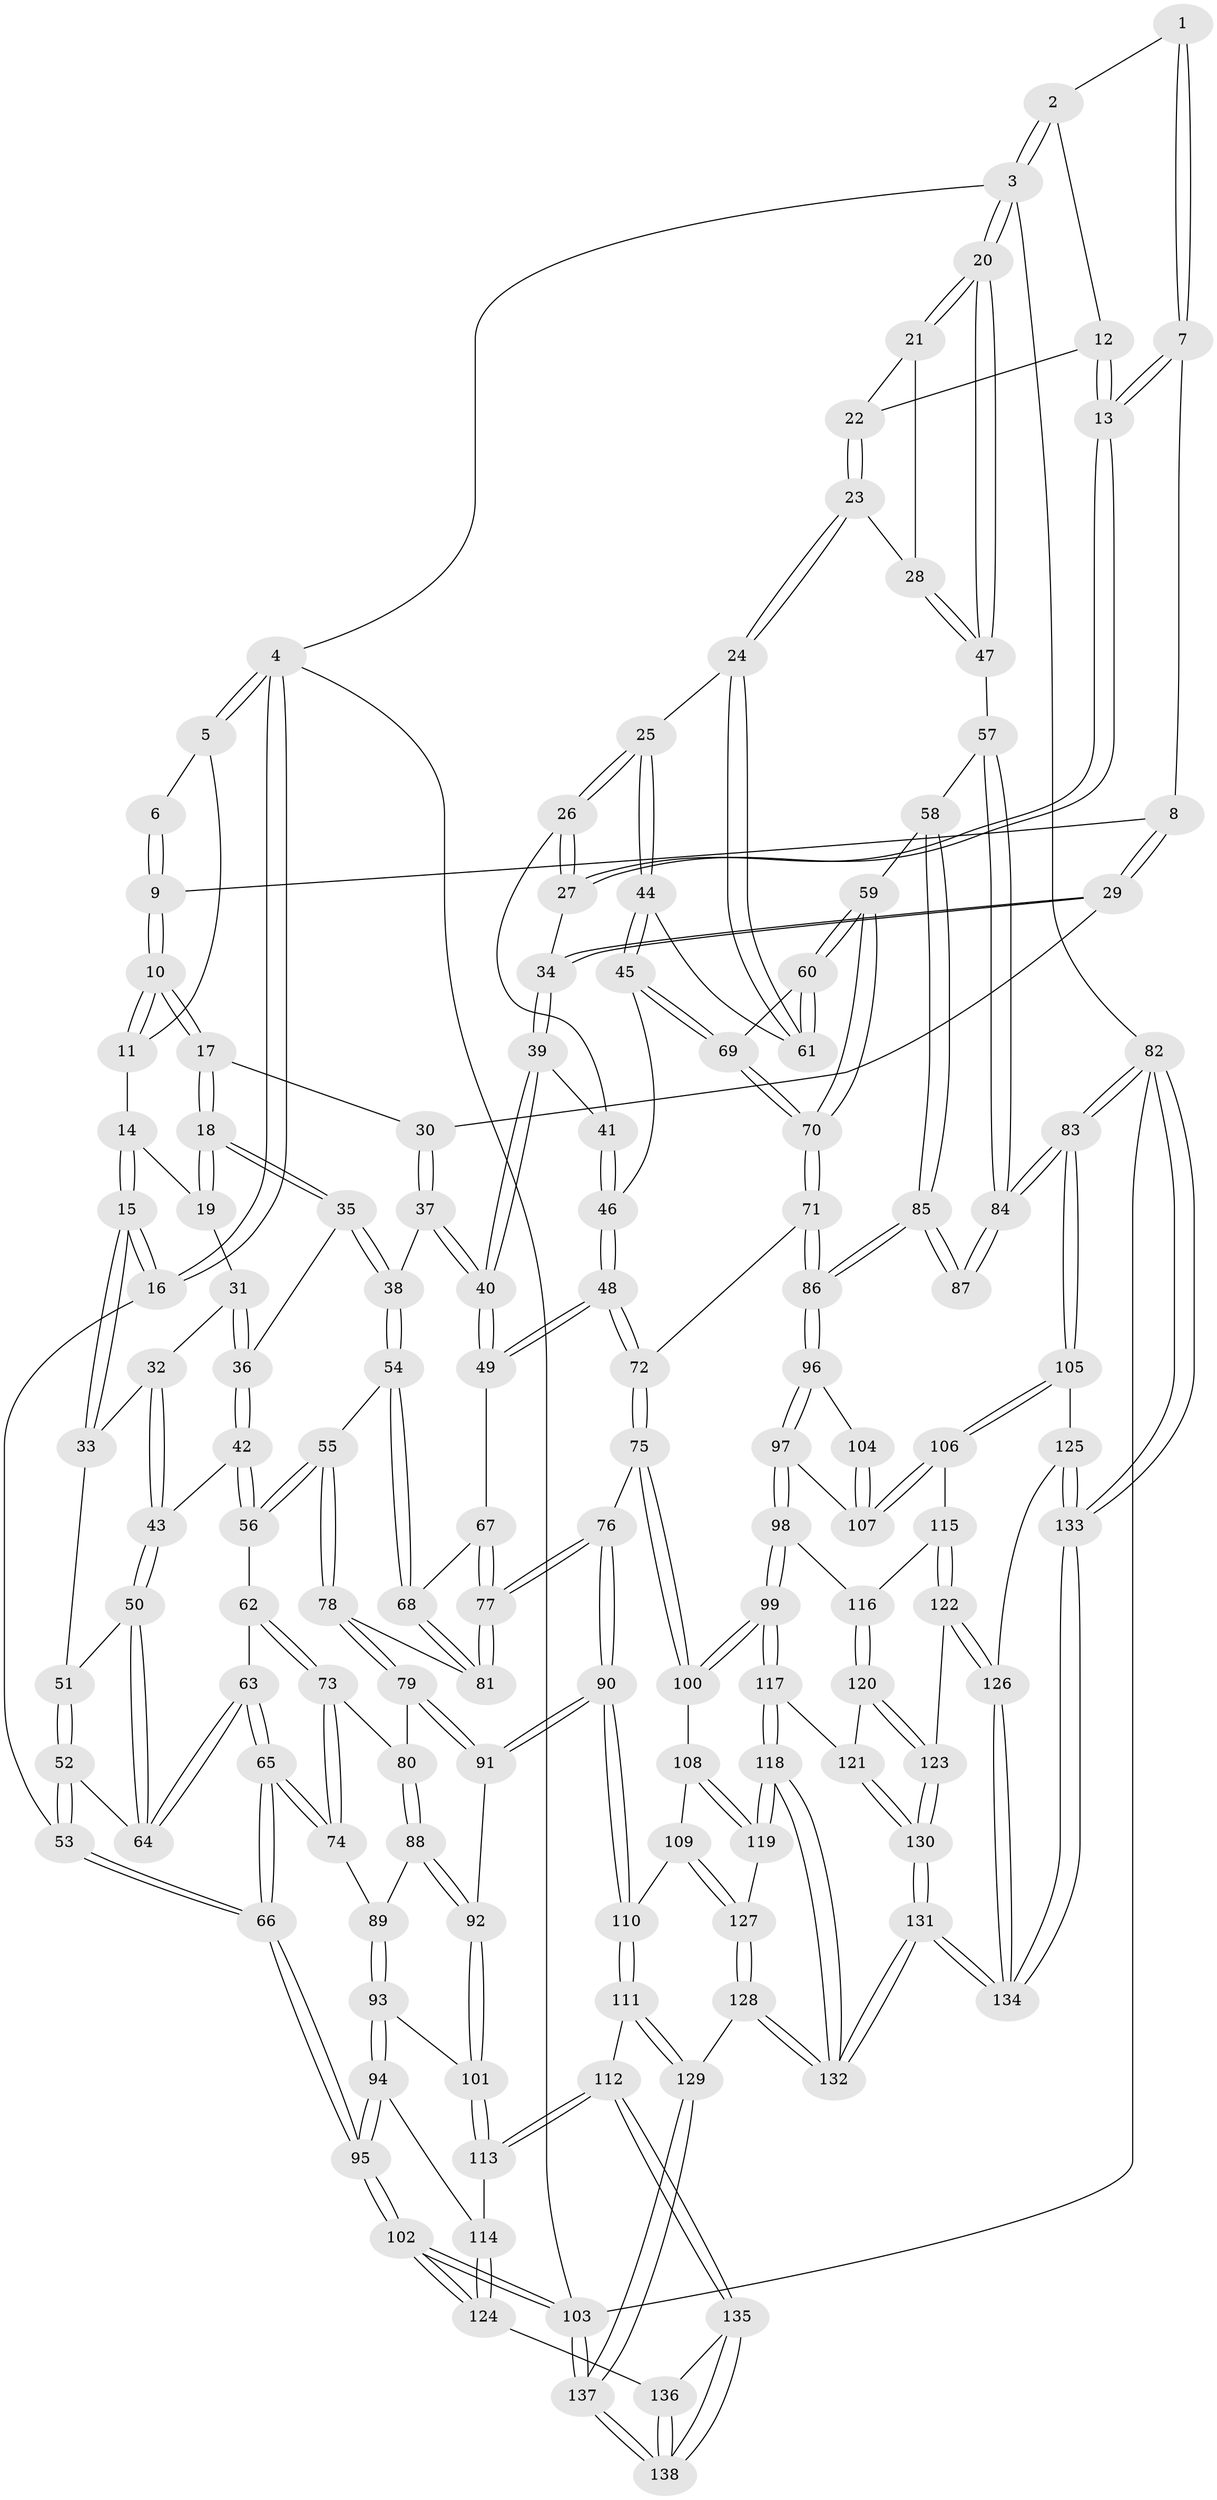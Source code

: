 // Generated by graph-tools (version 1.1) at 2025/27/03/09/25 03:27:06]
// undirected, 138 vertices, 342 edges
graph export_dot {
graph [start="1"]
  node [color=gray90,style=filled];
  1 [pos="+0.4798612001539239+0"];
  2 [pos="+0.9381701859042954+0"];
  3 [pos="+1+0"];
  4 [pos="+0+0"];
  5 [pos="+0.04284469391360815+0"];
  6 [pos="+0.42993660348684837+0"];
  7 [pos="+0.5937927983949401+0.1168450280460876"];
  8 [pos="+0.5054036361732203+0.1316068529687558"];
  9 [pos="+0.3807090234939996+0.04443375206784998"];
  10 [pos="+0.32877833257742706+0.11566045945199213"];
  11 [pos="+0.1187765241699987+0"];
  12 [pos="+0.778551126390882+0.017039206368073073"];
  13 [pos="+0.6387754068620299+0.14701674613307036"];
  14 [pos="+0.11643186055015119+0.032477137113303044"];
  15 [pos="+0+0.20436137642092428"];
  16 [pos="+0+0.20319092970304997"];
  17 [pos="+0.32789269256699055+0.11966654421135943"];
  18 [pos="+0.2436428013903625+0.19929078655203109"];
  19 [pos="+0.12470052525216663+0.11014589752497096"];
  20 [pos="+1+0"];
  21 [pos="+0.8889957780459661+0.13782955768832975"];
  22 [pos="+0.80724294445136+0.08260800386130732"];
  23 [pos="+0.8325535626609465+0.25413398761256023"];
  24 [pos="+0.8296978711980931+0.2565595157516016"];
  25 [pos="+0.6521654199053257+0.1943032275327886"];
  26 [pos="+0.6509482723878502+0.19228553945340704"];
  27 [pos="+0.6395017007290831+0.15139540969262438"];
  28 [pos="+0.8865169762948563+0.23642043604502713"];
  29 [pos="+0.4525827810198445+0.19931968107490597"];
  30 [pos="+0.3973304263693019+0.1890136094798065"];
  31 [pos="+0.06820585925675074+0.17424951208488512"];
  32 [pos="+0.010164391860951019+0.2109503006003997"];
  33 [pos="+0+0.21252908627746736"];
  34 [pos="+0.47195503657964377+0.23689902045486852"];
  35 [pos="+0.23892032787278733+0.24262923862196906"];
  36 [pos="+0.18270488242316912+0.2774618809161524"];
  37 [pos="+0.3547215031881911+0.34099684932196156"];
  38 [pos="+0.33767319416598246+0.34201800433807095"];
  39 [pos="+0.4792091343485305+0.2710126529160947"];
  40 [pos="+0.4435521259056736+0.3650716781845322"];
  41 [pos="+0.5358735491455533+0.25984684320337487"];
  42 [pos="+0.1643584837184279+0.29618520657222835"];
  43 [pos="+0.09747565980481643+0.30043673934133297"];
  44 [pos="+0.6421303242554331+0.29732866841814487"];
  45 [pos="+0.5998229982288291+0.3867379037527273"];
  46 [pos="+0.5983378938658691+0.386939841323068"];
  47 [pos="+1+0.2324632239765321"];
  48 [pos="+0.5019686573340056+0.4108703144650313"];
  49 [pos="+0.47243233747733715+0.39772542658084925"];
  50 [pos="+0.06654372224170813+0.3465530930735496"];
  51 [pos="+0.011613133497785588+0.3030911027544907"];
  52 [pos="+0.02398240252159695+0.38444632168633003"];
  53 [pos="+0+0.419894876269948"];
  54 [pos="+0.3290633365468417+0.35386717008998536"];
  55 [pos="+0.17973955386163318+0.4374244263335538"];
  56 [pos="+0.17688241253877574+0.43559676315544577"];
  57 [pos="+1+0.23526804933188503"];
  58 [pos="+0.8553978199027792+0.4510047184418657"];
  59 [pos="+0.8547126787917442+0.4504752001943995"];
  60 [pos="+0.8156067271652058+0.3751507659183576"];
  61 [pos="+0.8147168444580651+0.36736768818053595"];
  62 [pos="+0.1375122104494121+0.4374334968744777"];
  63 [pos="+0.09010213263079885+0.4276455597795961"];
  64 [pos="+0.050683332168898816+0.3841388861133286"];
  65 [pos="+0+0.5686392293228901"];
  66 [pos="+0+0.5960894260769612"];
  67 [pos="+0.40711912867245426+0.47819305733433787"];
  68 [pos="+0.3156115171622681+0.4798723232544405"];
  69 [pos="+0.6245713305813736+0.40629749876227605"];
  70 [pos="+0.6745882287304251+0.5076815785765391"];
  71 [pos="+0.6517771452986435+0.5824426180688516"];
  72 [pos="+0.5244773767172208+0.5667536829554402"];
  73 [pos="+0.07142073954457993+0.5732832266706893"];
  74 [pos="+0.046049839589572955+0.5821179552483631"];
  75 [pos="+0.48157806428181354+0.6076519022796941"];
  76 [pos="+0.430790695608377+0.6282515186052815"];
  77 [pos="+0.3926016867564238+0.5806985049791026"];
  78 [pos="+0.22989126848428587+0.5462218280913237"];
  79 [pos="+0.22944302889411022+0.5471032711843518"];
  80 [pos="+0.1704199952031854+0.5650571922633533"];
  81 [pos="+0.27687786181719193+0.5342190729683718"];
  82 [pos="+1+1"];
  83 [pos="+1+0.7873197798690905"];
  84 [pos="+1+0.6599588350200182"];
  85 [pos="+0.873960797769423+0.5070028858967836"];
  86 [pos="+0.707831836373109+0.6771853100377969"];
  87 [pos="+0.9629294202882727+0.5903232956761415"];
  88 [pos="+0.13250533459476116+0.6588093161421303"];
  89 [pos="+0.08225162762387794+0.6360533589896786"];
  90 [pos="+0.36495539854904535+0.7786573269415409"];
  91 [pos="+0.24541220121597282+0.6772452536489464"];
  92 [pos="+0.1683160661171684+0.700113766084799"];
  93 [pos="+0.07125350399642365+0.7576463014557301"];
  94 [pos="+0.03673290109009472+0.7672817615834548"];
  95 [pos="+0+0.6989166009236824"];
  96 [pos="+0.7098779400847214+0.70222878798273"];
  97 [pos="+0.7088875898084182+0.7070754718159838"];
  98 [pos="+0.6774005827933144+0.754355985975692"];
  99 [pos="+0.6699673555177507+0.7596144339543862"];
  100 [pos="+0.6216302586448473+0.7633842777490194"];
  101 [pos="+0.11607092404527596+0.7598579420827075"];
  102 [pos="+0+1"];
  103 [pos="+0+1"];
  104 [pos="+0.8901277641348723+0.6607555753942201"];
  105 [pos="+0.9493229395536484+0.8381490413273514"];
  106 [pos="+0.9319401610370402+0.832318180063201"];
  107 [pos="+0.8861172094804819+0.7841068727172176"];
  108 [pos="+0.540529298591793+0.7958022977435523"];
  109 [pos="+0.37587459305677845+0.7883523943804454"];
  110 [pos="+0.36522387556287383+0.7800965792373277"];
  111 [pos="+0.22798208945379778+0.8764766738308093"];
  112 [pos="+0.2103437185727525+0.8773559241709625"];
  113 [pos="+0.20459739784592737+0.8738516313597885"];
  114 [pos="+0.06135081748965563+0.8788616662138017"];
  115 [pos="+0.8362187471763636+0.8651114074768965"];
  116 [pos="+0.7611697066583616+0.8369964118663937"];
  117 [pos="+0.6659744506941011+0.8359926918471758"];
  118 [pos="+0.5722379632914208+0.9704670189597588"];
  119 [pos="+0.5513343149594218+0.9230103618207725"];
  120 [pos="+0.7617032273323955+0.8994142666848781"];
  121 [pos="+0.6980620878033864+0.9162574834905176"];
  122 [pos="+0.808317817981557+0.9228996568374436"];
  123 [pos="+0.7922700241252134+0.9372736273061815"];
  124 [pos="+0.02907686893761235+0.925051937925968"];
  125 [pos="+0.9436651218263916+0.8520950671343428"];
  126 [pos="+0.9007571805198293+0.9537674734861308"];
  127 [pos="+0.4017343036671901+0.8695206643476997"];
  128 [pos="+0.45030108343683045+1"];
  129 [pos="+0.3743998117542958+1"];
  130 [pos="+0.7111646828916004+1"];
  131 [pos="+0.7003226624253193+1"];
  132 [pos="+0.5686592713186829+1"];
  133 [pos="+1+1"];
  134 [pos="+0.8427962917710184+1"];
  135 [pos="+0.17528322014319656+0.926267912542883"];
  136 [pos="+0.08324877060238489+0.9571093300344401"];
  137 [pos="+0.12151483075717806+1"];
  138 [pos="+0.1265045743694375+1"];
  1 -- 2;
  1 -- 7;
  1 -- 7;
  2 -- 3;
  2 -- 3;
  2 -- 12;
  3 -- 4;
  3 -- 20;
  3 -- 20;
  3 -- 82;
  4 -- 5;
  4 -- 5;
  4 -- 16;
  4 -- 16;
  4 -- 103;
  5 -- 6;
  5 -- 11;
  6 -- 9;
  6 -- 9;
  7 -- 8;
  7 -- 13;
  7 -- 13;
  8 -- 9;
  8 -- 29;
  8 -- 29;
  9 -- 10;
  9 -- 10;
  10 -- 11;
  10 -- 11;
  10 -- 17;
  10 -- 17;
  11 -- 14;
  12 -- 13;
  12 -- 13;
  12 -- 22;
  13 -- 27;
  13 -- 27;
  14 -- 15;
  14 -- 15;
  14 -- 19;
  15 -- 16;
  15 -- 16;
  15 -- 33;
  15 -- 33;
  16 -- 53;
  17 -- 18;
  17 -- 18;
  17 -- 30;
  18 -- 19;
  18 -- 19;
  18 -- 35;
  18 -- 35;
  19 -- 31;
  20 -- 21;
  20 -- 21;
  20 -- 47;
  20 -- 47;
  21 -- 22;
  21 -- 28;
  22 -- 23;
  22 -- 23;
  23 -- 24;
  23 -- 24;
  23 -- 28;
  24 -- 25;
  24 -- 61;
  24 -- 61;
  25 -- 26;
  25 -- 26;
  25 -- 44;
  25 -- 44;
  26 -- 27;
  26 -- 27;
  26 -- 41;
  27 -- 34;
  28 -- 47;
  28 -- 47;
  29 -- 30;
  29 -- 34;
  29 -- 34;
  30 -- 37;
  30 -- 37;
  31 -- 32;
  31 -- 36;
  31 -- 36;
  32 -- 33;
  32 -- 43;
  32 -- 43;
  33 -- 51;
  34 -- 39;
  34 -- 39;
  35 -- 36;
  35 -- 38;
  35 -- 38;
  36 -- 42;
  36 -- 42;
  37 -- 38;
  37 -- 40;
  37 -- 40;
  38 -- 54;
  38 -- 54;
  39 -- 40;
  39 -- 40;
  39 -- 41;
  40 -- 49;
  40 -- 49;
  41 -- 46;
  41 -- 46;
  42 -- 43;
  42 -- 56;
  42 -- 56;
  43 -- 50;
  43 -- 50;
  44 -- 45;
  44 -- 45;
  44 -- 61;
  45 -- 46;
  45 -- 69;
  45 -- 69;
  46 -- 48;
  46 -- 48;
  47 -- 57;
  48 -- 49;
  48 -- 49;
  48 -- 72;
  48 -- 72;
  49 -- 67;
  50 -- 51;
  50 -- 64;
  50 -- 64;
  51 -- 52;
  51 -- 52;
  52 -- 53;
  52 -- 53;
  52 -- 64;
  53 -- 66;
  53 -- 66;
  54 -- 55;
  54 -- 68;
  54 -- 68;
  55 -- 56;
  55 -- 56;
  55 -- 78;
  55 -- 78;
  56 -- 62;
  57 -- 58;
  57 -- 84;
  57 -- 84;
  58 -- 59;
  58 -- 85;
  58 -- 85;
  59 -- 60;
  59 -- 60;
  59 -- 70;
  59 -- 70;
  60 -- 61;
  60 -- 61;
  60 -- 69;
  62 -- 63;
  62 -- 73;
  62 -- 73;
  63 -- 64;
  63 -- 64;
  63 -- 65;
  63 -- 65;
  65 -- 66;
  65 -- 66;
  65 -- 74;
  65 -- 74;
  66 -- 95;
  66 -- 95;
  67 -- 68;
  67 -- 77;
  67 -- 77;
  68 -- 81;
  68 -- 81;
  69 -- 70;
  69 -- 70;
  70 -- 71;
  70 -- 71;
  71 -- 72;
  71 -- 86;
  71 -- 86;
  72 -- 75;
  72 -- 75;
  73 -- 74;
  73 -- 74;
  73 -- 80;
  74 -- 89;
  75 -- 76;
  75 -- 100;
  75 -- 100;
  76 -- 77;
  76 -- 77;
  76 -- 90;
  76 -- 90;
  77 -- 81;
  77 -- 81;
  78 -- 79;
  78 -- 79;
  78 -- 81;
  79 -- 80;
  79 -- 91;
  79 -- 91;
  80 -- 88;
  80 -- 88;
  82 -- 83;
  82 -- 83;
  82 -- 133;
  82 -- 133;
  82 -- 103;
  83 -- 84;
  83 -- 84;
  83 -- 105;
  83 -- 105;
  84 -- 87;
  84 -- 87;
  85 -- 86;
  85 -- 86;
  85 -- 87;
  85 -- 87;
  86 -- 96;
  86 -- 96;
  88 -- 89;
  88 -- 92;
  88 -- 92;
  89 -- 93;
  89 -- 93;
  90 -- 91;
  90 -- 91;
  90 -- 110;
  90 -- 110;
  91 -- 92;
  92 -- 101;
  92 -- 101;
  93 -- 94;
  93 -- 94;
  93 -- 101;
  94 -- 95;
  94 -- 95;
  94 -- 114;
  95 -- 102;
  95 -- 102;
  96 -- 97;
  96 -- 97;
  96 -- 104;
  97 -- 98;
  97 -- 98;
  97 -- 107;
  98 -- 99;
  98 -- 99;
  98 -- 116;
  99 -- 100;
  99 -- 100;
  99 -- 117;
  99 -- 117;
  100 -- 108;
  101 -- 113;
  101 -- 113;
  102 -- 103;
  102 -- 103;
  102 -- 124;
  102 -- 124;
  103 -- 137;
  103 -- 137;
  104 -- 107;
  104 -- 107;
  105 -- 106;
  105 -- 106;
  105 -- 125;
  106 -- 107;
  106 -- 107;
  106 -- 115;
  108 -- 109;
  108 -- 119;
  108 -- 119;
  109 -- 110;
  109 -- 127;
  109 -- 127;
  110 -- 111;
  110 -- 111;
  111 -- 112;
  111 -- 129;
  111 -- 129;
  112 -- 113;
  112 -- 113;
  112 -- 135;
  112 -- 135;
  113 -- 114;
  114 -- 124;
  114 -- 124;
  115 -- 116;
  115 -- 122;
  115 -- 122;
  116 -- 120;
  116 -- 120;
  117 -- 118;
  117 -- 118;
  117 -- 121;
  118 -- 119;
  118 -- 119;
  118 -- 132;
  118 -- 132;
  119 -- 127;
  120 -- 121;
  120 -- 123;
  120 -- 123;
  121 -- 130;
  121 -- 130;
  122 -- 123;
  122 -- 126;
  122 -- 126;
  123 -- 130;
  123 -- 130;
  124 -- 136;
  125 -- 126;
  125 -- 133;
  125 -- 133;
  126 -- 134;
  126 -- 134;
  127 -- 128;
  127 -- 128;
  128 -- 129;
  128 -- 132;
  128 -- 132;
  129 -- 137;
  129 -- 137;
  130 -- 131;
  130 -- 131;
  131 -- 132;
  131 -- 132;
  131 -- 134;
  131 -- 134;
  133 -- 134;
  133 -- 134;
  135 -- 136;
  135 -- 138;
  135 -- 138;
  136 -- 138;
  136 -- 138;
  137 -- 138;
  137 -- 138;
}
